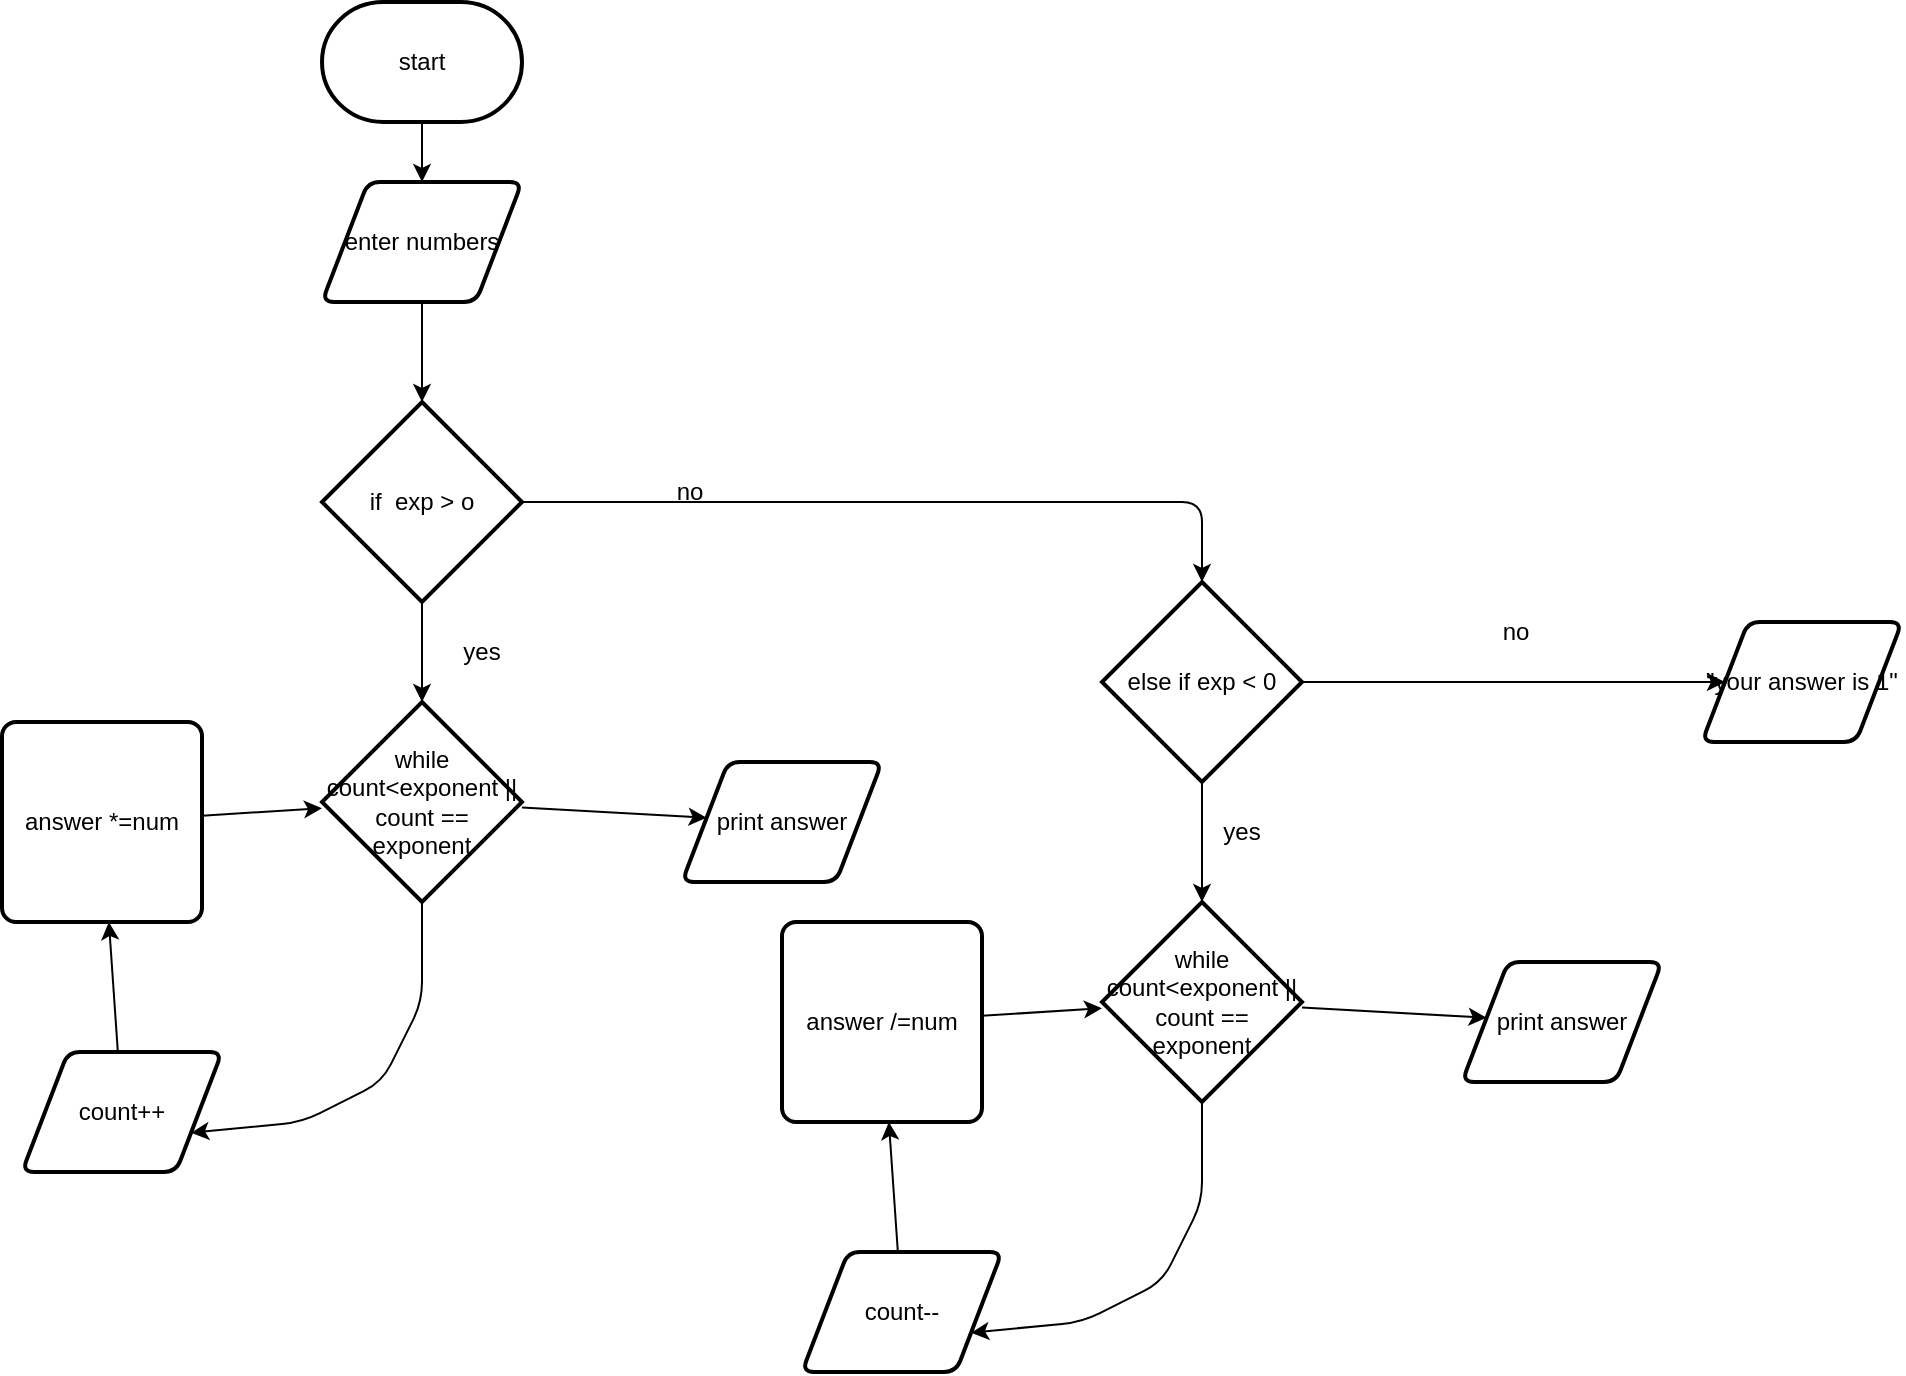 <mxfile>
    <diagram id="unaX6EWB9vhSAovn8_0t" name="Page-1">
        <mxGraphModel dx="520" dy="429" grid="1" gridSize="10" guides="1" tooltips="1" connect="1" arrows="1" fold="1" page="1" pageScale="1" pageWidth="827" pageHeight="1169" math="0" shadow="0">
            <root>
                <mxCell id="0"/>
                <mxCell id="1" parent="0"/>
                <mxCell id="4" value="" style="edgeStyle=none;html=1;" parent="1" source="2" target="3" edge="1">
                    <mxGeometry relative="1" as="geometry"/>
                </mxCell>
                <mxCell id="2" value="start" style="strokeWidth=2;html=1;shape=mxgraph.flowchart.terminator;whiteSpace=wrap;" parent="1" vertex="1">
                    <mxGeometry x="260" y="160" width="100" height="60" as="geometry"/>
                </mxCell>
                <mxCell id="16" value="" style="edgeStyle=none;html=1;" edge="1" parent="1" source="3" target="14">
                    <mxGeometry relative="1" as="geometry"/>
                </mxCell>
                <mxCell id="3" value="enter numbers" style="shape=parallelogram;html=1;strokeWidth=2;perimeter=parallelogramPerimeter;whiteSpace=wrap;rounded=1;arcSize=12;size=0.23;" parent="1" vertex="1">
                    <mxGeometry x="260" y="250" width="100" height="60" as="geometry"/>
                </mxCell>
                <mxCell id="8" style="edgeStyle=none;html=1;entryX=1;entryY=0.75;entryDx=0;entryDy=0;" parent="1" source="5" target="7" edge="1">
                    <mxGeometry relative="1" as="geometry">
                        <Array as="points">
                            <mxPoint x="310" y="660"/>
                            <mxPoint x="290" y="700"/>
                            <mxPoint x="250" y="720"/>
                        </Array>
                    </mxGeometry>
                </mxCell>
                <mxCell id="13" value="" style="edgeStyle=none;html=1;" parent="1" source="5" target="12" edge="1">
                    <mxGeometry relative="1" as="geometry"/>
                </mxCell>
                <mxCell id="5" value="while count&amp;lt;exponent || count == exponent" style="strokeWidth=2;html=1;shape=mxgraph.flowchart.decision;whiteSpace=wrap;" parent="1" vertex="1">
                    <mxGeometry x="260" y="510" width="100" height="100" as="geometry"/>
                </mxCell>
                <mxCell id="10" value="" style="edgeStyle=none;html=1;" parent="1" source="7" target="9" edge="1">
                    <mxGeometry relative="1" as="geometry"/>
                </mxCell>
                <mxCell id="7" value="count++" style="shape=parallelogram;html=1;strokeWidth=2;perimeter=parallelogramPerimeter;whiteSpace=wrap;rounded=1;arcSize=12;size=0.23;" parent="1" vertex="1">
                    <mxGeometry x="110" y="685" width="100" height="60" as="geometry"/>
                </mxCell>
                <mxCell id="11" value="" style="edgeStyle=none;html=1;" parent="1" source="9" target="5" edge="1">
                    <mxGeometry relative="1" as="geometry"/>
                </mxCell>
                <mxCell id="9" value="answer *=num" style="rounded=1;whiteSpace=wrap;html=1;absoluteArcSize=1;arcSize=14;strokeWidth=2;" parent="1" vertex="1">
                    <mxGeometry x="100" y="520" width="100" height="100" as="geometry"/>
                </mxCell>
                <mxCell id="12" value="print answer" style="shape=parallelogram;html=1;strokeWidth=2;perimeter=parallelogramPerimeter;whiteSpace=wrap;rounded=1;arcSize=12;size=0.23;" parent="1" vertex="1">
                    <mxGeometry x="440" y="540" width="100" height="60" as="geometry"/>
                </mxCell>
                <mxCell id="15" value="" style="edgeStyle=none;html=1;" edge="1" parent="1" source="14" target="5">
                    <mxGeometry relative="1" as="geometry"/>
                </mxCell>
                <mxCell id="18" style="edgeStyle=none;html=1;entryX=0.5;entryY=0;entryDx=0;entryDy=0;entryPerimeter=0;" edge="1" parent="1" source="14" target="17">
                    <mxGeometry relative="1" as="geometry">
                        <Array as="points">
                            <mxPoint x="700" y="410"/>
                        </Array>
                    </mxGeometry>
                </mxCell>
                <mxCell id="14" value="if&amp;nbsp; exp &amp;gt; o" style="strokeWidth=2;html=1;shape=mxgraph.flowchart.decision;whiteSpace=wrap;" vertex="1" parent="1">
                    <mxGeometry x="260" y="360" width="100" height="100" as="geometry"/>
                </mxCell>
                <mxCell id="27" style="edgeStyle=none;html=1;entryX=0.5;entryY=0;entryDx=0;entryDy=0;entryPerimeter=0;" edge="1" parent="1" source="17" target="21">
                    <mxGeometry relative="1" as="geometry"/>
                </mxCell>
                <mxCell id="29" style="edgeStyle=none;html=1;entryX=0;entryY=0.5;entryDx=0;entryDy=0;" edge="1" parent="1" source="17" target="30">
                    <mxGeometry relative="1" as="geometry">
                        <mxPoint x="950" y="500" as="targetPoint"/>
                    </mxGeometry>
                </mxCell>
                <mxCell id="17" value="else if exp &amp;lt; 0" style="strokeWidth=2;html=1;shape=mxgraph.flowchart.decision;whiteSpace=wrap;" vertex="1" parent="1">
                    <mxGeometry x="650" y="450" width="100" height="100" as="geometry"/>
                </mxCell>
                <mxCell id="19" style="edgeStyle=none;html=1;entryX=1;entryY=0.75;entryDx=0;entryDy=0;" edge="1" parent="1" source="21" target="23">
                    <mxGeometry relative="1" as="geometry">
                        <Array as="points">
                            <mxPoint x="700" y="760"/>
                            <mxPoint x="680" y="800"/>
                            <mxPoint x="640" y="820"/>
                        </Array>
                    </mxGeometry>
                </mxCell>
                <mxCell id="20" value="" style="edgeStyle=none;html=1;" edge="1" parent="1" source="21" target="26">
                    <mxGeometry relative="1" as="geometry"/>
                </mxCell>
                <mxCell id="21" value="while count&amp;lt;exponent || count == exponent" style="strokeWidth=2;html=1;shape=mxgraph.flowchart.decision;whiteSpace=wrap;" vertex="1" parent="1">
                    <mxGeometry x="650" y="610" width="100" height="100" as="geometry"/>
                </mxCell>
                <mxCell id="22" value="" style="edgeStyle=none;html=1;" edge="1" parent="1" source="23" target="25">
                    <mxGeometry relative="1" as="geometry"/>
                </mxCell>
                <mxCell id="23" value="count--" style="shape=parallelogram;html=1;strokeWidth=2;perimeter=parallelogramPerimeter;whiteSpace=wrap;rounded=1;arcSize=12;size=0.23;" vertex="1" parent="1">
                    <mxGeometry x="500" y="785" width="100" height="60" as="geometry"/>
                </mxCell>
                <mxCell id="24" value="" style="edgeStyle=none;html=1;" edge="1" parent="1" source="25" target="21">
                    <mxGeometry relative="1" as="geometry"/>
                </mxCell>
                <mxCell id="25" value="answer /=num" style="rounded=1;whiteSpace=wrap;html=1;absoluteArcSize=1;arcSize=14;strokeWidth=2;" vertex="1" parent="1">
                    <mxGeometry x="490" y="620" width="100" height="100" as="geometry"/>
                </mxCell>
                <mxCell id="26" value="print answer" style="shape=parallelogram;html=1;strokeWidth=2;perimeter=parallelogramPerimeter;whiteSpace=wrap;rounded=1;arcSize=12;size=0.23;" vertex="1" parent="1">
                    <mxGeometry x="830" y="640" width="100" height="60" as="geometry"/>
                </mxCell>
                <mxCell id="30" value="&quot;your answer is 1&quot;" style="shape=parallelogram;html=1;strokeWidth=2;perimeter=parallelogramPerimeter;whiteSpace=wrap;rounded=1;arcSize=12;size=0.23;" vertex="1" parent="1">
                    <mxGeometry x="950" y="470" width="100" height="60" as="geometry"/>
                </mxCell>
                <mxCell id="31" value="no" style="text;html=1;strokeColor=none;fillColor=none;align=center;verticalAlign=middle;whiteSpace=wrap;rounded=0;" vertex="1" parent="1">
                    <mxGeometry x="827" y="460" width="60" height="30" as="geometry"/>
                </mxCell>
                <mxCell id="32" value="no" style="text;html=1;strokeColor=none;fillColor=none;align=center;verticalAlign=middle;whiteSpace=wrap;rounded=0;" vertex="1" parent="1">
                    <mxGeometry x="414" y="390" width="60" height="30" as="geometry"/>
                </mxCell>
                <mxCell id="33" value="yes" style="text;html=1;strokeColor=none;fillColor=none;align=center;verticalAlign=middle;whiteSpace=wrap;rounded=0;" vertex="1" parent="1">
                    <mxGeometry x="310" y="470" width="60" height="30" as="geometry"/>
                </mxCell>
                <mxCell id="34" value="yes" style="text;html=1;strokeColor=none;fillColor=none;align=center;verticalAlign=middle;whiteSpace=wrap;rounded=0;" vertex="1" parent="1">
                    <mxGeometry x="690" y="560" width="60" height="30" as="geometry"/>
                </mxCell>
            </root>
        </mxGraphModel>
    </diagram>
</mxfile>